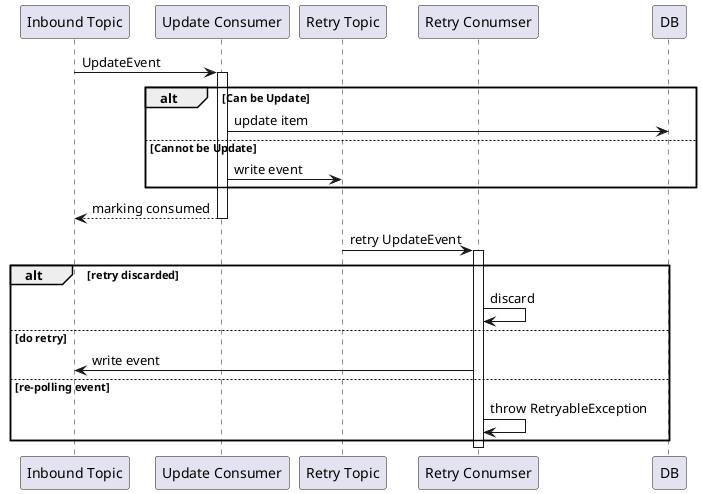 @startuml

participant in as "Inbound Topic"
participant con as "Update Consumer"
participant retry as "Retry Topic"
participant retrycon as "Retry Conumser"
participant db as "DB"

'skinparam sequenceMessageAlign center

in -> con : UpdateEvent
activate con

alt Can be Update
    con -> db : update item
else Cannot be Update
    con -> retry : write event
end

con --> in : marking consumed
deactivate con

retry -> retrycon : retry UpdateEvent
activate retrycon

alt retry discarded
    retrycon -> retrycon : discard

else do retry
    retrycon -> in : write event

else re-polling event
    retrycon -> retrycon : throw RetryableException

end
deactivate retrycon




@enduml